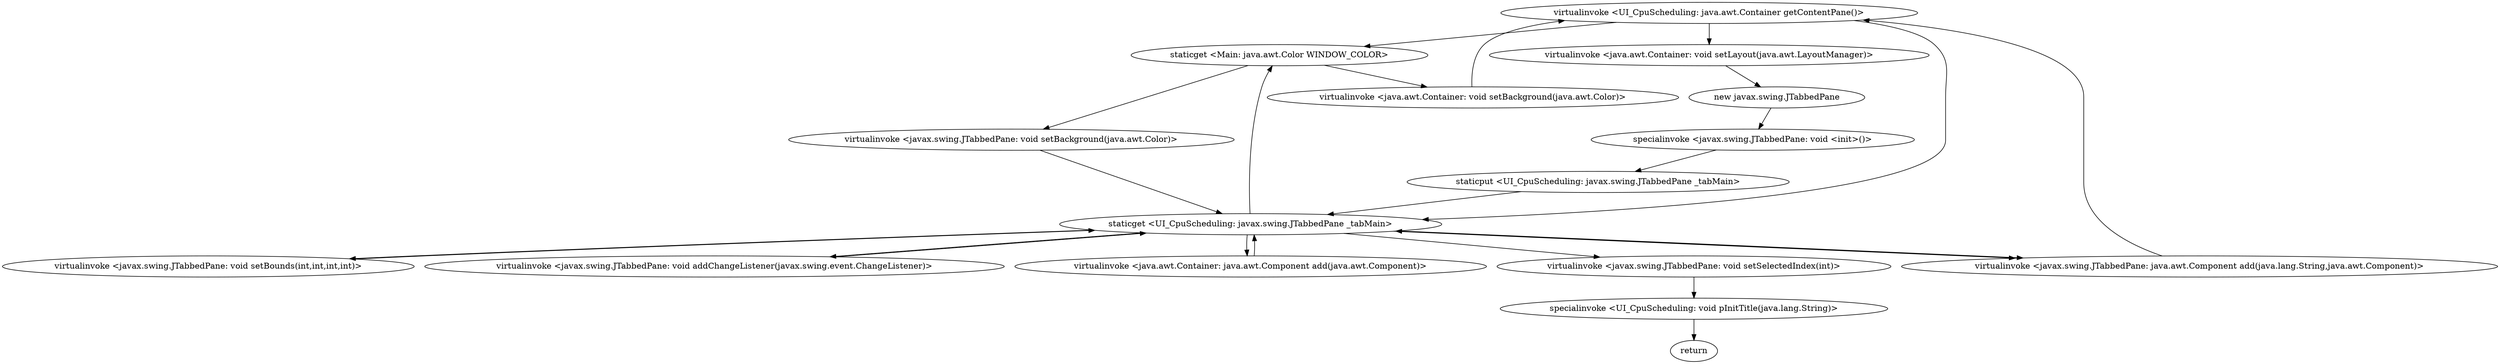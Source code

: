 digraph "" {
"virtualinvoke <UI_CpuScheduling: java.awt.Container getContentPane()>";
 "virtualinvoke <UI_CpuScheduling: java.awt.Container getContentPane()>"->"staticget <Main: java.awt.Color WINDOW_COLOR>";
 "staticget <Main: java.awt.Color WINDOW_COLOR>"->"virtualinvoke <java.awt.Container: void setBackground(java.awt.Color)>";
 "virtualinvoke <java.awt.Container: void setBackground(java.awt.Color)>"->"virtualinvoke <UI_CpuScheduling: java.awt.Container getContentPane()>";
 "virtualinvoke <UI_CpuScheduling: java.awt.Container getContentPane()>"->"virtualinvoke <java.awt.Container: void setLayout(java.awt.LayoutManager)>";
 "virtualinvoke <java.awt.Container: void setLayout(java.awt.LayoutManager)>"->"new javax.swing.JTabbedPane";
 "new javax.swing.JTabbedPane"->"specialinvoke <javax.swing.JTabbedPane: void <init>()>";
 "specialinvoke <javax.swing.JTabbedPane: void <init>()>"->"staticput <UI_CpuScheduling: javax.swing.JTabbedPane _tabMain>";
 "staticput <UI_CpuScheduling: javax.swing.JTabbedPane _tabMain>"->"staticget <UI_CpuScheduling: javax.swing.JTabbedPane _tabMain>";
 "staticget <UI_CpuScheduling: javax.swing.JTabbedPane _tabMain>"->"staticget <Main: java.awt.Color WINDOW_COLOR>";
 "staticget <Main: java.awt.Color WINDOW_COLOR>"->"virtualinvoke <javax.swing.JTabbedPane: void setBackground(java.awt.Color)>";
 "virtualinvoke <javax.swing.JTabbedPane: void setBackground(java.awt.Color)>"->"staticget <UI_CpuScheduling: javax.swing.JTabbedPane _tabMain>";
 "staticget <UI_CpuScheduling: javax.swing.JTabbedPane _tabMain>"->"virtualinvoke <javax.swing.JTabbedPane: void setBounds(int,int,int,int)>";
 "virtualinvoke <javax.swing.JTabbedPane: void setBounds(int,int,int,int)>"->"staticget <UI_CpuScheduling: javax.swing.JTabbedPane _tabMain>";
 "staticget <UI_CpuScheduling: javax.swing.JTabbedPane _tabMain>"->"virtualinvoke <javax.swing.JTabbedPane: void addChangeListener(javax.swing.event.ChangeListener)>";
 "virtualinvoke <javax.swing.JTabbedPane: void addChangeListener(javax.swing.event.ChangeListener)>"->"staticget <UI_CpuScheduling: javax.swing.JTabbedPane _tabMain>";
 "staticget <UI_CpuScheduling: javax.swing.JTabbedPane _tabMain>"->"virtualinvoke <javax.swing.JTabbedPane: java.awt.Component add(java.lang.String,java.awt.Component)>";
 "virtualinvoke <javax.swing.JTabbedPane: java.awt.Component add(java.lang.String,java.awt.Component)>"->"staticget <UI_CpuScheduling: javax.swing.JTabbedPane _tabMain>";
 "staticget <UI_CpuScheduling: javax.swing.JTabbedPane _tabMain>"->"virtualinvoke <javax.swing.JTabbedPane: java.awt.Component add(java.lang.String,java.awt.Component)>";
 "virtualinvoke <javax.swing.JTabbedPane: java.awt.Component add(java.lang.String,java.awt.Component)>"->"virtualinvoke <UI_CpuScheduling: java.awt.Container getContentPane()>";
 "virtualinvoke <UI_CpuScheduling: java.awt.Container getContentPane()>"->"staticget <UI_CpuScheduling: javax.swing.JTabbedPane _tabMain>";
 "staticget <UI_CpuScheduling: javax.swing.JTabbedPane _tabMain>"->"virtualinvoke <java.awt.Container: java.awt.Component add(java.awt.Component)>";
 "virtualinvoke <java.awt.Container: java.awt.Component add(java.awt.Component)>"->"staticget <UI_CpuScheduling: javax.swing.JTabbedPane _tabMain>";
 "staticget <UI_CpuScheduling: javax.swing.JTabbedPane _tabMain>"->"virtualinvoke <javax.swing.JTabbedPane: void setSelectedIndex(int)>";
 "virtualinvoke <javax.swing.JTabbedPane: void setSelectedIndex(int)>"->"specialinvoke <UI_CpuScheduling: void pInitTitle(java.lang.String)>";
 "specialinvoke <UI_CpuScheduling: void pInitTitle(java.lang.String)>"->"return";
}

